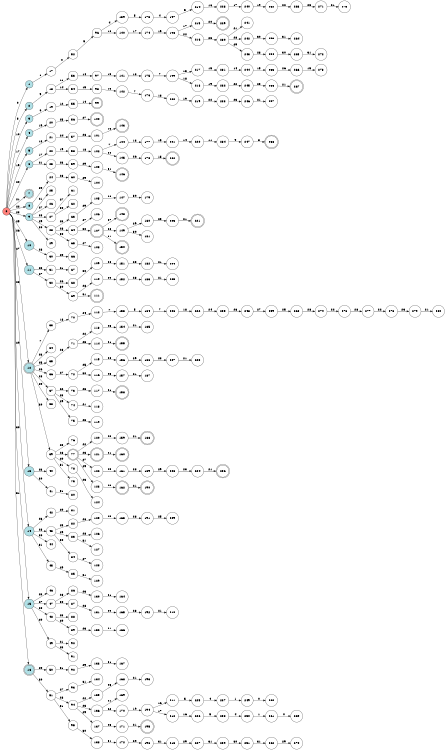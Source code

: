 digraph APTA {
__start0 [label="" shape="none"];

rankdir=LR;
size="8,5";

s0 [style="filled", color="black", fillcolor="#ff817b" shape="circle", label="0"];
s1 [style="filled", color="black", fillcolor="powderblue" shape="circle", label="1"];
s2 [style="filled", color="black", fillcolor="powderblue" shape="circle", label="2"];
s3 [style="filled", color="black", fillcolor="powderblue" shape="circle", label="3"];
s4 [style="filled", color="black", fillcolor="powderblue" shape="circle", label="4"];
s5 [style="filled", color="black", fillcolor="powderblue" shape="circle", label="5"];
s6 [style="filled", color="black", fillcolor="powderblue" shape="circle", label="6"];
s7 [style="rounded,filled", color="black", fillcolor="powderblue" shape="doublecircle", label="7"];
s8 [style="filled", color="black", fillcolor="powderblue" shape="circle", label="8"];
s9 [style="filled", color="black", fillcolor="powderblue" shape="circle", label="9"];
s10 [style="filled", color="black", fillcolor="powderblue" shape="circle", label="10"];
s11 [style="filled", color="black", fillcolor="powderblue" shape="circle", label="11"];
s12 [style="rounded,filled", color="black", fillcolor="powderblue" shape="doublecircle", label="12"];
s13 [style="filled", color="black", fillcolor="powderblue" shape="circle", label="13"];
s14 [style="filled", color="black", fillcolor="powderblue" shape="circle", label="14"];
s15 [style="filled", color="black", fillcolor="powderblue" shape="circle", label="15"];
s16 [style="rounded,filled", color="black", fillcolor="powderblue" shape="doublecircle", label="16"];
s17 [style="filled", color="black", fillcolor="white" shape="circle", label="17"];
s18 [style="filled", color="black", fillcolor="white" shape="circle", label="18"];
s19 [style="filled", color="black", fillcolor="white" shape="circle", label="19"];
s20 [style="filled", color="black", fillcolor="white" shape="circle", label="20"];
s21 [style="filled", color="black", fillcolor="white" shape="circle", label="21"];
s22 [style="filled", color="black", fillcolor="white" shape="circle", label="22"];
s23 [style="filled", color="black", fillcolor="white" shape="circle", label="23"];
s24 [style="filled", color="black", fillcolor="white" shape="circle", label="24"];
s25 [style="filled", color="black", fillcolor="white" shape="circle", label="25"];
s26 [style="filled", color="black", fillcolor="white" shape="circle", label="26"];
s27 [style="filled", color="black", fillcolor="white" shape="circle", label="27"];
s28 [style="filled", color="black", fillcolor="white" shape="circle", label="28"];
s29 [style="filled", color="black", fillcolor="white" shape="circle", label="29"];
s30 [style="filled", color="black", fillcolor="white" shape="circle", label="30"];
s31 [style="filled", color="black", fillcolor="white" shape="circle", label="31"];
s32 [style="filled", color="black", fillcolor="white" shape="circle", label="32"];
s33 [style="filled", color="black", fillcolor="white" shape="circle", label="33"];
s34 [style="filled", color="black", fillcolor="white" shape="circle", label="34"];
s35 [style="filled", color="black", fillcolor="white" shape="circle", label="35"];
s36 [style="filled", color="black", fillcolor="white" shape="circle", label="36"];
s37 [style="filled", color="black", fillcolor="white" shape="circle", label="37"];
s38 [style="filled", color="black", fillcolor="white" shape="circle", label="38"];
s39 [style="filled", color="black", fillcolor="white" shape="circle", label="39"];
s40 [style="filled", color="black", fillcolor="white" shape="circle", label="40"];
s41 [style="filled", color="black", fillcolor="white" shape="circle", label="41"];
s42 [style="filled", color="black", fillcolor="white" shape="circle", label="42"];
s43 [style="filled", color="black", fillcolor="white" shape="circle", label="43"];
s44 [style="filled", color="black", fillcolor="white" shape="circle", label="44"];
s45 [style="filled", color="black", fillcolor="white" shape="circle", label="45"];
s46 [style="filled", color="black", fillcolor="white" shape="circle", label="46"];
s47 [style="filled", color="black", fillcolor="white" shape="circle", label="47"];
s48 [style="filled", color="black", fillcolor="white" shape="circle", label="48"];
s49 [style="filled", color="black", fillcolor="white" shape="circle", label="49"];
s50 [style="filled", color="black", fillcolor="white" shape="circle", label="50"];
s51 [style="filled", color="black", fillcolor="white" shape="circle", label="51"];
s52 [style="filled", color="black", fillcolor="white" shape="circle", label="52"];
s53 [style="filled", color="black", fillcolor="white" shape="circle", label="53"];
s54 [style="filled", color="black", fillcolor="white" shape="circle", label="54"];
s55 [style="filled", color="black", fillcolor="white" shape="circle", label="55"];
s56 [style="filled", color="black", fillcolor="white" shape="circle", label="56"];
s57 [style="filled", color="black", fillcolor="white" shape="circle", label="57"];
s58 [style="filled", color="black", fillcolor="white" shape="circle", label="58"];
s59 [style="filled", color="black", fillcolor="white" shape="circle", label="59"];
s60 [style="filled", color="black", fillcolor="white" shape="circle", label="60"];
s61 [style="filled", color="black", fillcolor="white" shape="circle", label="61"];
s62 [style="filled", color="black", fillcolor="white" shape="circle", label="62"];
s63 [style="filled", color="black", fillcolor="white" shape="circle", label="63"];
s64 [style="filled", color="black", fillcolor="white" shape="circle", label="64"];
s65 [style="filled", color="black", fillcolor="white" shape="circle", label="65"];
s66 [style="filled", color="black", fillcolor="white" shape="circle", label="66"];
s67 [style="filled", color="black", fillcolor="white" shape="circle", label="67"];
s68 [style="filled", color="black", fillcolor="white" shape="circle", label="68"];
s69 [style="filled", color="black", fillcolor="white" shape="circle", label="69"];
s70 [style="filled", color="black", fillcolor="white" shape="circle", label="70"];
s71 [style="filled", color="black", fillcolor="white" shape="circle", label="71"];
s72 [style="filled", color="black", fillcolor="white" shape="circle", label="72"];
s73 [style="filled", color="black", fillcolor="white" shape="circle", label="73"];
s74 [style="filled", color="black", fillcolor="white" shape="circle", label="74"];
s75 [style="filled", color="black", fillcolor="white" shape="circle", label="75"];
s76 [style="filled", color="black", fillcolor="white" shape="circle", label="76"];
s77 [style="rounded,filled", color="black", fillcolor="white" shape="doublecircle", label="77"];
s78 [style="filled", color="black", fillcolor="white" shape="circle", label="78"];
s79 [style="filled", color="black", fillcolor="white" shape="circle", label="79"];
s80 [style="filled", color="black", fillcolor="white" shape="circle", label="80"];
s81 [style="filled", color="black", fillcolor="white" shape="circle", label="81"];
s82 [style="filled", color="black", fillcolor="white" shape="circle", label="82"];
s83 [style="filled", color="black", fillcolor="white" shape="circle", label="83"];
s84 [style="filled", color="black", fillcolor="white" shape="circle", label="84"];
s85 [style="filled", color="black", fillcolor="white" shape="circle", label="85"];
s86 [style="filled", color="black", fillcolor="white" shape="circle", label="86"];
s87 [style="filled", color="black", fillcolor="white" shape="circle", label="87"];
s88 [style="filled", color="black", fillcolor="white" shape="circle", label="88"];
s89 [style="filled", color="black", fillcolor="white" shape="circle", label="89"];
s90 [style="filled", color="black", fillcolor="white" shape="circle", label="90"];
s91 [style="filled", color="black", fillcolor="white" shape="circle", label="91"];
s92 [style="filled", color="black", fillcolor="white" shape="circle", label="92"];
s93 [style="filled", color="black", fillcolor="white" shape="circle", label="93"];
s94 [style="filled", color="black", fillcolor="white" shape="circle", label="94"];
s95 [style="filled", color="black", fillcolor="white" shape="circle", label="95"];
s96 [style="filled", color="black", fillcolor="white" shape="circle", label="96"];
s97 [style="filled", color="black", fillcolor="white" shape="circle", label="97"];
s98 [style="filled", color="black", fillcolor="white" shape="circle", label="98"];
s99 [style="rounded,filled", color="black", fillcolor="white" shape="doublecircle", label="99"];
s100 [style="rounded,filled", color="black", fillcolor="white" shape="doublecircle", label="100"];
s101 [style="filled", color="black", fillcolor="white" shape="circle", label="101"];
s102 [style="filled", color="black", fillcolor="white" shape="circle", label="102"];
s103 [style="filled", color="black", fillcolor="white" shape="circle", label="103"];
s104 [style="filled", color="black", fillcolor="white" shape="circle", label="104"];
s105 [style="filled", color="black", fillcolor="white" shape="circle", label="105"];
s106 [style="filled", color="black", fillcolor="white" shape="circle", label="106"];
s107 [style="rounded,filled", color="black", fillcolor="white" shape="doublecircle", label="107"];
s108 [style="filled", color="black", fillcolor="white" shape="circle", label="108"];
s109 [style="filled", color="black", fillcolor="white" shape="circle", label="109"];
s110 [style="filled", color="black", fillcolor="white" shape="circle", label="110"];
s111 [style="rounded,filled", color="black", fillcolor="white" shape="doublecircle", label="111"];
s112 [style="filled", color="black", fillcolor="white" shape="circle", label="112"];
s113 [style="filled", color="black", fillcolor="white" shape="circle", label="113"];
s114 [style="filled", color="black", fillcolor="white" shape="circle", label="114"];
s115 [style="filled", color="black", fillcolor="white" shape="circle", label="115"];
s116 [style="filled", color="black", fillcolor="white" shape="circle", label="116"];
s117 [style="filled", color="black", fillcolor="white" shape="circle", label="117"];
s118 [style="filled", color="black", fillcolor="white" shape="circle", label="118"];
s119 [style="filled", color="black", fillcolor="white" shape="circle", label="119"];
s120 [style="filled", color="black", fillcolor="white" shape="circle", label="120"];
s121 [style="rounded,filled", color="black", fillcolor="white" shape="doublecircle", label="121"];
s122 [style="filled", color="black", fillcolor="white" shape="circle", label="122"];
s123 [style="filled", color="black", fillcolor="white" shape="circle", label="123"];
s124 [style="filled", color="black", fillcolor="white" shape="circle", label="124"];
s125 [style="filled", color="black", fillcolor="white" shape="circle", label="125"];
s126 [style="filled", color="black", fillcolor="white" shape="circle", label="126"];
s127 [style="filled", color="black", fillcolor="white" shape="circle", label="127"];
s128 [style="filled", color="black", fillcolor="white" shape="circle", label="128"];
s129 [style="filled", color="black", fillcolor="white" shape="circle", label="129"];
s130 [style="filled", color="black", fillcolor="white" shape="circle", label="130"];
s131 [style="filled", color="black", fillcolor="white" shape="circle", label="131"];
s132 [style="filled", color="black", fillcolor="white" shape="circle", label="132"];
s133 [style="filled", color="black", fillcolor="white" shape="circle", label="133"];
s134 [style="filled", color="black", fillcolor="white" shape="circle", label="134"];
s135 [style="filled", color="black", fillcolor="white" shape="circle", label="135"];
s136 [style="filled", color="black", fillcolor="white" shape="circle", label="136"];
s137 [style="filled", color="black", fillcolor="white" shape="circle", label="137"];
s138 [style="filled", color="black", fillcolor="white" shape="circle", label="138"];
s139 [style="filled", color="black", fillcolor="white" shape="circle", label="139"];
s140 [style="filled", color="black", fillcolor="white" shape="circle", label="140"];
s141 [style="filled", color="black", fillcolor="white" shape="circle", label="141"];
s142 [style="filled", color="black", fillcolor="white" shape="circle", label="142"];
s143 [style="rounded,filled", color="black", fillcolor="white" shape="doublecircle", label="143"];
s144 [style="filled", color="black", fillcolor="white" shape="circle", label="144"];
s145 [style="filled", color="black", fillcolor="white" shape="circle", label="145"];
s146 [style="rounded,filled", color="black", fillcolor="white" shape="doublecircle", label="146"];
s147 [style="filled", color="black", fillcolor="white" shape="circle", label="147"];
s148 [style="rounded,filled", color="black", fillcolor="white" shape="doublecircle", label="148"];
s149 [style="filled", color="black", fillcolor="white" shape="circle", label="149"];
s150 [style="rounded,filled", color="black", fillcolor="white" shape="doublecircle", label="150"];
s151 [style="filled", color="black", fillcolor="white" shape="circle", label="151"];
s152 [style="filled", color="black", fillcolor="white" shape="circle", label="152"];
s153 [style="filled", color="black", fillcolor="white" shape="circle", label="153"];
s154 [style="filled", color="black", fillcolor="white" shape="circle", label="154"];
s155 [style="rounded,filled", color="black", fillcolor="white" shape="doublecircle", label="155"];
s156 [style="filled", color="black", fillcolor="white" shape="circle", label="156"];
s157 [style="filled", color="black", fillcolor="white" shape="circle", label="157"];
s158 [style="rounded,filled", color="black", fillcolor="white" shape="doublecircle", label="158"];
s159 [style="filled", color="black", fillcolor="white" shape="circle", label="159"];
s160 [style="rounded,filled", color="black", fillcolor="white" shape="doublecircle", label="160"];
s161 [style="filled", color="black", fillcolor="white" shape="circle", label="161"];
s162 [style="rounded,filled", color="black", fillcolor="white" shape="doublecircle", label="162"];
s163 [style="filled", color="black", fillcolor="white" shape="circle", label="163"];
s164 [style="filled", color="black", fillcolor="white" shape="circle", label="164"];
s165 [style="filled", color="black", fillcolor="white" shape="circle", label="165"];
s166 [style="filled", color="black", fillcolor="white" shape="circle", label="166"];
s167 [style="filled", color="black", fillcolor="white" shape="circle", label="167"];
s168 [style="filled", color="black", fillcolor="white" shape="circle", label="168"];
s169 [style="filled", color="black", fillcolor="white" shape="circle", label="169"];
s170 [style="filled", color="black", fillcolor="white" shape="circle", label="170"];
s171 [style="filled", color="black", fillcolor="white" shape="circle", label="171"];
s172 [style="filled", color="black", fillcolor="white" shape="circle", label="172"];
s173 [style="filled", color="black", fillcolor="white" shape="circle", label="173"];
s174 [style="filled", color="black", fillcolor="white" shape="circle", label="174"];
s175 [style="filled", color="black", fillcolor="white" shape="circle", label="175"];
s176 [style="filled", color="black", fillcolor="white" shape="circle", label="176"];
s177 [style="filled", color="black", fillcolor="white" shape="circle", label="177"];
s178 [style="filled", color="black", fillcolor="white" shape="circle", label="178"];
s179 [style="filled", color="black", fillcolor="white" shape="circle", label="179"];
s180 [style="filled", color="black", fillcolor="white" shape="circle", label="180"];
s181 [style="filled", color="black", fillcolor="white" shape="circle", label="181"];
s182 [style="filled", color="black", fillcolor="white" shape="circle", label="182"];
s183 [style="filled", color="black", fillcolor="white" shape="circle", label="183"];
s184 [style="filled", color="black", fillcolor="white" shape="circle", label="184"];
s185 [style="filled", color="black", fillcolor="white" shape="circle", label="185"];
s186 [style="filled", color="black", fillcolor="white" shape="circle", label="186"];
s187 [style="filled", color="black", fillcolor="white" shape="circle", label="187"];
s188 [style="rounded,filled", color="black", fillcolor="white" shape="doublecircle", label="188"];
s189 [style="filled", color="black", fillcolor="white" shape="circle", label="189"];
s190 [style="rounded,filled", color="black", fillcolor="white" shape="doublecircle", label="190"];
s191 [style="filled", color="black", fillcolor="white" shape="circle", label="191"];
s192 [style="filled", color="black", fillcolor="white" shape="circle", label="192"];
s193 [style="filled", color="black", fillcolor="white" shape="circle", label="193"];
s194 [style="filled", color="black", fillcolor="white" shape="circle", label="194"];
s195 [style="rounded,filled", color="black", fillcolor="white" shape="doublecircle", label="195"];
s196 [style="filled", color="black", fillcolor="white" shape="circle", label="196"];
s197 [style="filled", color="black", fillcolor="white" shape="circle", label="197"];
s198 [style="filled", color="black", fillcolor="white" shape="circle", label="198"];
s199 [style="filled", color="black", fillcolor="white" shape="circle", label="199"];
s200 [style="filled", color="black", fillcolor="white" shape="circle", label="200"];
s201 [style="filled", color="black", fillcolor="white" shape="circle", label="201"];
s202 [style="rounded,filled", color="black", fillcolor="white" shape="doublecircle", label="202"];
s203 [style="filled", color="black", fillcolor="white" shape="circle", label="203"];
s204 [style="filled", color="black", fillcolor="white" shape="circle", label="204"];
s205 [style="filled", color="black", fillcolor="white" shape="circle", label="205"];
s206 [style="filled", color="black", fillcolor="white" shape="circle", label="206"];
s207 [style="filled", color="black", fillcolor="white" shape="circle", label="207"];
s208 [style="filled", color="black", fillcolor="white" shape="circle", label="208"];
s209 [style="filled", color="black", fillcolor="white" shape="circle", label="209"];
s210 [style="filled", color="black", fillcolor="white" shape="circle", label="210"];
s211 [style="filled", color="black", fillcolor="white" shape="circle", label="211"];
s212 [style="filled", color="black", fillcolor="white" shape="circle", label="212"];
s213 [style="filled", color="black", fillcolor="white" shape="circle", label="213"];
s214 [style="filled", color="black", fillcolor="white" shape="circle", label="214"];
s215 [style="filled", color="black", fillcolor="white" shape="circle", label="215"];
s216 [style="filled", color="black", fillcolor="white" shape="circle", label="216"];
s217 [style="filled", color="black", fillcolor="white" shape="circle", label="217"];
s218 [style="filled", color="black", fillcolor="white" shape="circle", label="218"];
s219 [style="filled", color="black", fillcolor="white" shape="circle", label="219"];
s220 [style="filled", color="black", fillcolor="white" shape="circle", label="220"];
s221 [style="rounded,filled", color="black", fillcolor="white" shape="doublecircle", label="221"];
s222 [style="filled", color="black", fillcolor="white" shape="circle", label="222"];
s223 [style="filled", color="black", fillcolor="white" shape="circle", label="223"];
s224 [style="filled", color="black", fillcolor="white" shape="circle", label="224"];
s225 [style="filled", color="black", fillcolor="white" shape="circle", label="225"];
s226 [style="filled", color="black", fillcolor="white" shape="circle", label="226"];
s227 [style="filled", color="black", fillcolor="white" shape="circle", label="227"];
s228 [style="filled", color="black", fillcolor="white" shape="circle", label="228"];
s229 [style="rounded,filled", color="black", fillcolor="white" shape="doublecircle", label="229"];
s230 [style="filled", color="black", fillcolor="white" shape="circle", label="230"];
s231 [style="filled", color="black", fillcolor="white" shape="circle", label="231"];
s232 [style="filled", color="black", fillcolor="white" shape="circle", label="232"];
s233 [style="filled", color="black", fillcolor="white" shape="circle", label="233"];
s234 [style="filled", color="black", fillcolor="white" shape="circle", label="234"];
s235 [style="filled", color="black", fillcolor="white" shape="circle", label="235"];
s236 [style="rounded,filled", color="black", fillcolor="white" shape="doublecircle", label="236"];
s237 [style="filled", color="black", fillcolor="white" shape="circle", label="237"];
s238 [style="filled", color="black", fillcolor="white" shape="circle", label="238"];
s239 [style="filled", color="black", fillcolor="white" shape="circle", label="239"];
s240 [style="filled", color="black", fillcolor="white" shape="circle", label="240"];
s241 [style="filled", color="black", fillcolor="white" shape="circle", label="241"];
s242 [style="filled", color="black", fillcolor="white" shape="circle", label="242"];
s243 [style="filled", color="black", fillcolor="white" shape="circle", label="243"];
s244 [style="filled", color="black", fillcolor="white" shape="circle", label="244"];
s245 [style="filled", color="black", fillcolor="white" shape="circle", label="245"];
s246 [style="filled", color="black", fillcolor="white" shape="circle", label="246"];
s247 [style="filled", color="black", fillcolor="white" shape="circle", label="247"];
s248 [style="filled", color="black", fillcolor="white" shape="circle", label="248"];
s249 [style="filled", color="black", fillcolor="white" shape="circle", label="249"];
s250 [style="filled", color="black", fillcolor="white" shape="circle", label="250"];
s251 [style="filled", color="black", fillcolor="white" shape="circle", label="251"];
s252 [style="filled", color="black", fillcolor="white" shape="circle", label="252"];
s253 [style="filled", color="black", fillcolor="white" shape="circle", label="253"];
s254 [style="filled", color="black", fillcolor="white" shape="circle", label="254"];
s255 [style="filled", color="black", fillcolor="white" shape="circle", label="255"];
s256 [style="filled", color="black", fillcolor="white" shape="circle", label="256"];
s257 [style="filled", color="black", fillcolor="white" shape="circle", label="257"];
s258 [style="rounded,filled", color="black", fillcolor="white" shape="doublecircle", label="258"];
s259 [style="filled", color="black", fillcolor="white" shape="circle", label="259"];
s260 [style="filled", color="black", fillcolor="white" shape="circle", label="260"];
s261 [style="filled", color="black", fillcolor="white" shape="circle", label="261"];
s262 [style="filled", color="black", fillcolor="white" shape="circle", label="262"];
s263 [style="filled", color="black", fillcolor="white" shape="circle", label="263"];
s264 [style="filled", color="black", fillcolor="white" shape="circle", label="264"];
s265 [style="filled", color="black", fillcolor="white" shape="circle", label="265"];
s266 [style="filled", color="black", fillcolor="white" shape="circle", label="266"];
s267 [style="rounded,filled", color="black", fillcolor="white" shape="doublecircle", label="267"];
s268 [style="filled", color="black", fillcolor="white" shape="circle", label="268"];
s269 [style="filled", color="black", fillcolor="white" shape="circle", label="269"];
s270 [style="filled", color="black", fillcolor="white" shape="circle", label="270"];
s271 [style="filled", color="black", fillcolor="white" shape="circle", label="271"];
s272 [style="filled", color="black", fillcolor="white" shape="circle", label="272"];
s273 [style="filled", color="black", fillcolor="white" shape="circle", label="273"];
s274 [style="filled", color="black", fillcolor="white" shape="circle", label="274"];
s275 [style="filled", color="black", fillcolor="white" shape="circle", label="275"];
s276 [style="filled", color="black", fillcolor="white" shape="circle", label="276"];
s277 [style="filled", color="black", fillcolor="white" shape="circle", label="277"];
s278 [style="filled", color="black", fillcolor="white" shape="circle", label="278"];
s279 [style="filled", color="black", fillcolor="white" shape="circle", label="279"];
s280 [style="filled", color="black", fillcolor="white" shape="circle", label="280"];
s0 -> s1 [label="0"];
s0 -> s2 [label="8"];
s0 -> s3 [label="10"];
s0 -> s4 [label="17"];
s0 -> s5 [label="19"];
s0 -> s6 [label="20"];
s0 -> s7 [label="21"];
s0 -> s8 [label="22"];
s0 -> s9 [label="23"];
s0 -> s10 [label="25"];
s0 -> s11 [label="26"];
s0 -> s12 [label="27"];
s0 -> s13 [label="28"];
s0 -> s14 [label="29"];
s0 -> s15 [label="30"];
s0 -> s16 [label="31"];
s1 -> s17 [label="1"];
s2 -> s18 [label="9"];
s3 -> s19 [label="6"];
s4 -> s20 [label="19"];
s5 -> s21 [label="18"];
s6 -> s22 [label="17"];
s6 -> s23 [label="21"];
s8 -> s24 [label="29"];
s9 -> s25 [label="21"];
s9 -> s26 [label="27"];
s9 -> s27 [label="28"];
s9 -> s28 [label="29"];
s9 -> s29 [label="30"];
s10 -> s30 [label="28"];
s11 -> s31 [label="23"];
s11 -> s32 [label="27"];
s12 -> s33 [label="7"];
s12 -> s34 [label="23"];
s12 -> s35 [label="25"];
s12 -> s36 [label="26"];
s12 -> s37 [label="28"];
s12 -> s38 [label="29"];
s12 -> s39 [label="30"];
s13 -> s40 [label="23"];
s13 -> s41 [label="30"];
s14 -> s42 [label="23"];
s14 -> s43 [label="28"];
s14 -> s44 [label="30"];
s14 -> s45 [label="31"];
s15 -> s46 [label="23"];
s15 -> s47 [label="27"];
s15 -> s48 [label="28"];
s15 -> s49 [label="29"];
s16 -> s50 [label="29"];
s16 -> s51 [label="30"];
s17 -> s52 [label="4"];
s18 -> s53 [label="11"];
s18 -> s54 [label="14"];
s19 -> s55 [label="12"];
s20 -> s56 [label="25"];
s21 -> s57 [label="24"];
s22 -> s58 [label="19"];
s23 -> s59 [label="23"];
s24 -> s60 [label="28"];
s27 -> s61 [label="27"];
s27 -> s62 [label="30"];
s28 -> s63 [label="23"];
s28 -> s64 [label="28"];
s28 -> s65 [label="30"];
s30 -> s66 [label="29"];
s31 -> s67 [label="21"];
s32 -> s68 [label="26"];
s32 -> s69 [label="30"];
s33 -> s70 [label="18"];
s35 -> s71 [label="28"];
s36 -> s72 [label="27"];
s37 -> s73 [label="22"];
s37 -> s74 [label="23"];
s37 -> s75 [label="29"];
s39 -> s76 [label="23"];
s39 -> s77 [label="28"];
s39 -> s78 [label="29"];
s39 -> s79 [label="31"];
s41 -> s80 [label="31"];
s42 -> s81 [label="29"];
s43 -> s82 [label="25"];
s43 -> s83 [label="29"];
s43 -> s84 [label="30"];
s45 -> s85 [label="29"];
s47 -> s86 [label="28"];
s47 -> s87 [label="30"];
s48 -> s88 [label="23"];
s48 -> s89 [label="29"];
s49 -> s90 [label="21"];
s49 -> s91 [label="23"];
s50 -> s92 [label="31"];
s51 -> s93 [label="27"];
s51 -> s94 [label="28"];
s51 -> s95 [label="31"];
s52 -> s96 [label="5"];
s53 -> s97 [label="14"];
s54 -> s98 [label="15"];
s55 -> s99 [label="14"];
s56 -> s100 [label="27"];
s57 -> s101 [label="26"];
s58 -> s102 [label="18"];
s59 -> s103 [label="29"];
s60 -> s104 [label="29"];
s63 -> s105 [label="29"];
s64 -> s106 [label="27"];
s64 -> s107 [label="30"];
s65 -> s108 [label="27"];
s68 -> s109 [label="30"];
s69 -> s110 [label="28"];
s69 -> s111 [label="31"];
s70 -> s112 [label="24"];
s71 -> s113 [label="22"];
s71 -> s114 [label="23"];
s72 -> s115 [label="25"];
s72 -> s116 [label="30"];
s73 -> s117 [label="23"];
s74 -> s118 [label="21"];
s75 -> s119 [label="23"];
s77 -> s120 [label="22"];
s77 -> s121 [label="23"];
s77 -> s122 [label="27"];
s77 -> s123 [label="29"];
s78 -> s124 [label="23"];
s82 -> s125 [label="28"];
s83 -> s126 [label="28"];
s83 -> s127 [label="31"];
s84 -> s128 [label="27"];
s85 -> s129 [label="31"];
s86 -> s130 [label="23"];
s87 -> s131 [label="28"];
s89 -> s132 [label="23"];
s92 -> s133 [label="29"];
s93 -> s134 [label="31"];
s94 -> s135 [label="22"];
s94 -> s136 [label="23"];
s94 -> s137 [label="29"];
s95 -> s138 [label="30"];
s96 -> s139 [label="4"];
s96 -> s140 [label="16"];
s97 -> s141 [label="15"];
s98 -> s142 [label="13"];
s101 -> s143 [label="15"];
s102 -> s144 [label="7"];
s102 -> s145 [label="24"];
s103 -> s146 [label="31"];
s105 -> s147 [label="28"];
s107 -> s148 [label="27"];
s107 -> s149 [label="28"];
s107 -> s150 [label="31"];
s109 -> s151 [label="28"];
s110 -> s152 [label="29"];
s112 -> s153 [label="7"];
s113 -> s154 [label="23"];
s114 -> s155 [label="21"];
s115 -> s156 [label="28"];
s116 -> s157 [label="23"];
s117 -> s158 [label="21"];
s120 -> s159 [label="23"];
s121 -> s160 [label="21"];
s122 -> s161 [label="25"];
s123 -> s162 [label="23"];
s125 -> s163 [label="25"];
s130 -> s164 [label="21"];
s131 -> s165 [label="29"];
s132 -> s166 [label="21"];
s133 -> s167 [label="31"];
s135 -> s168 [label="23"];
s136 -> s169 [label="21"];
s136 -> s170 [label="22"];
s137 -> s171 [label="23"];
s138 -> s172 [label="31"];
s139 -> s173 [label="5"];
s140 -> s174 [label="17"];
s141 -> s175 [label="13"];
s142 -> s176 [label="7"];
s144 -> s177 [label="13"];
s145 -> s178 [label="26"];
s147 -> s179 [label="30"];
s149 -> s180 [label="29"];
s149 -> s181 [label="30"];
s151 -> s182 [label="23"];
s152 -> s183 [label="23"];
s153 -> s184 [label="5"];
s154 -> s185 [label="21"];
s156 -> s186 [label="29"];
s157 -> s187 [label="21"];
s159 -> s188 [label="21"];
s161 -> s189 [label="28"];
s162 -> s190 [label="21"];
s163 -> s191 [label="28"];
s165 -> s192 [label="23"];
s168 -> s193 [label="21"];
s170 -> s194 [label="19"];
s171 -> s195 [label="21"];
s172 -> s196 [label="29"];
s173 -> s197 [label="4"];
s174 -> s198 [label="19"];
s175 -> s199 [label="7"];
s176 -> s200 [label="18"];
s177 -> s201 [label="15"];
s178 -> s202 [label="15"];
s180 -> s203 [label="23"];
s182 -> s204 [label="21"];
s183 -> s205 [label="21"];
s184 -> s206 [label="7"];
s186 -> s207 [label="23"];
s189 -> s208 [label="29"];
s191 -> s209 [label="25"];
s192 -> s210 [label="21"];
s194 -> s211 [label="16"];
s194 -> s212 [label="17"];
s196 -> s213 [label="31"];
s197 -> s214 [label="5"];
s198 -> s215 [label="17"];
s198 -> s216 [label="22"];
s199 -> s217 [label="13"];
s199 -> s218 [label="18"];
s200 -> s219 [label="19"];
s201 -> s220 [label="14"];
s203 -> s221 [label="21"];
s206 -> s222 [label="18"];
s207 -> s223 [label="21"];
s208 -> s224 [label="23"];
s211 -> s225 [label="5"];
s212 -> s226 [label="16"];
s213 -> s227 [label="29"];
s214 -> s228 [label="16"];
s215 -> s229 [label="20"];
s216 -> s230 [label="23"];
s217 -> s231 [label="15"];
s218 -> s232 [label="19"];
s219 -> s233 [label="22"];
s220 -> s234 [label="11"];
s222 -> s235 [label="24"];
s224 -> s236 [label="21"];
s225 -> s237 [label="4"];
s226 -> s238 [label="5"];
s227 -> s239 [label="31"];
s228 -> s240 [label="17"];
s230 -> s241 [label="21"];
s230 -> s242 [label="28"];
s230 -> s243 [label="29"];
s231 -> s244 [label="14"];
s232 -> s245 [label="22"];
s233 -> s246 [label="23"];
s234 -> s247 [label="9"];
s235 -> s248 [label="26"];
s237 -> s249 [label="1"];
s238 -> s250 [label="4"];
s239 -> s251 [label="30"];
s240 -> s252 [label="19"];
s242 -> s253 [label="30"];
s243 -> s254 [label="28"];
s244 -> s255 [label="15"];
s245 -> s256 [label="23"];
s246 -> s257 [label="21"];
s247 -> s258 [label="8"];
s248 -> s259 [label="27"];
s249 -> s260 [label="0"];
s250 -> s261 [label="1"];
s251 -> s262 [label="31"];
s252 -> s263 [label="22"];
s253 -> s264 [label="31"];
s254 -> s265 [label="30"];
s255 -> s266 [label="26"];
s256 -> s267 [label="21"];
s259 -> s268 [label="25"];
s261 -> s269 [label="0"];
s262 -> s270 [label="29"];
s263 -> s271 [label="23"];
s265 -> s272 [label="31"];
s266 -> s273 [label="15"];
s268 -> s274 [label="28"];
s271 -> s275 [label="21"];
s274 -> s276 [label="22"];
s276 -> s277 [label="28"];
s277 -> s278 [label="22"];
s278 -> s279 [label="23"];
s279 -> s280 [label="21"];

}